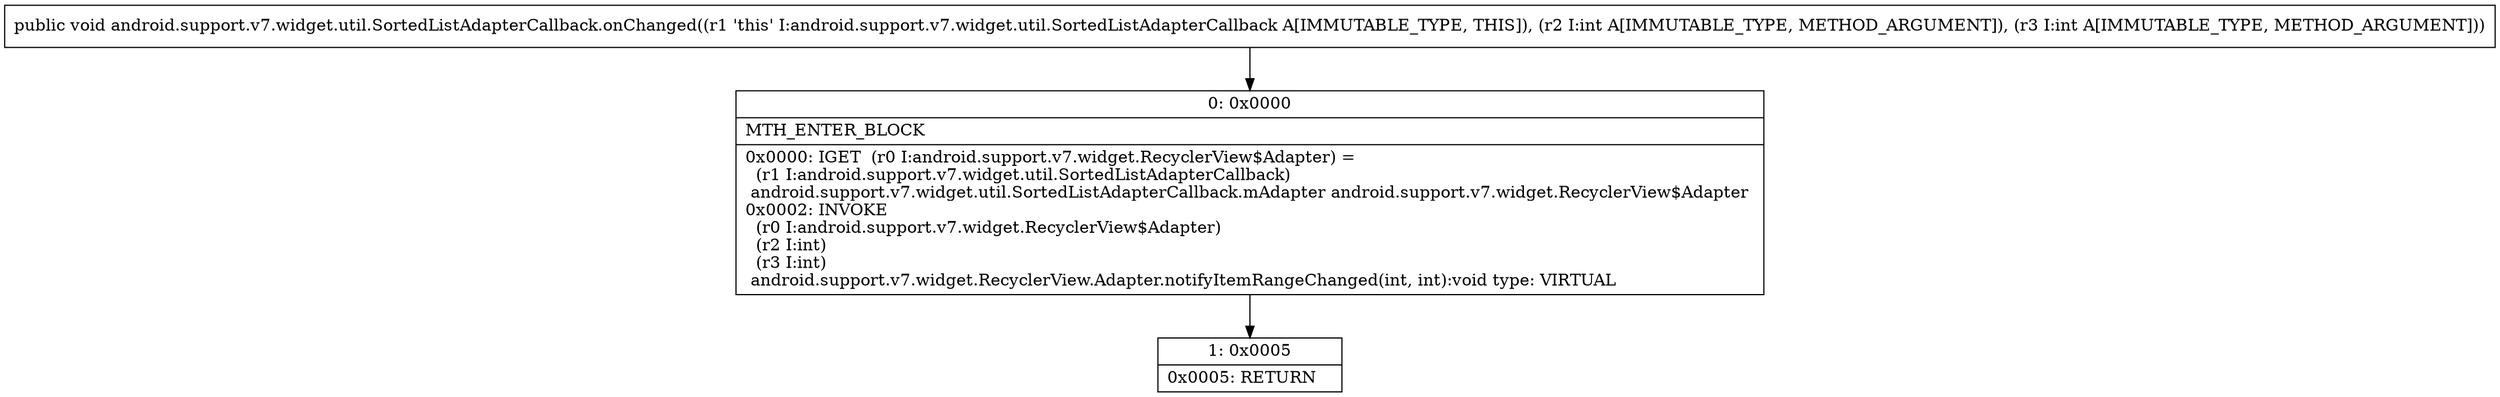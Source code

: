 digraph "CFG forandroid.support.v7.widget.util.SortedListAdapterCallback.onChanged(II)V" {
Node_0 [shape=record,label="{0\:\ 0x0000|MTH_ENTER_BLOCK\l|0x0000: IGET  (r0 I:android.support.v7.widget.RecyclerView$Adapter) = \l  (r1 I:android.support.v7.widget.util.SortedListAdapterCallback)\l android.support.v7.widget.util.SortedListAdapterCallback.mAdapter android.support.v7.widget.RecyclerView$Adapter \l0x0002: INVOKE  \l  (r0 I:android.support.v7.widget.RecyclerView$Adapter)\l  (r2 I:int)\l  (r3 I:int)\l android.support.v7.widget.RecyclerView.Adapter.notifyItemRangeChanged(int, int):void type: VIRTUAL \l}"];
Node_1 [shape=record,label="{1\:\ 0x0005|0x0005: RETURN   \l}"];
MethodNode[shape=record,label="{public void android.support.v7.widget.util.SortedListAdapterCallback.onChanged((r1 'this' I:android.support.v7.widget.util.SortedListAdapterCallback A[IMMUTABLE_TYPE, THIS]), (r2 I:int A[IMMUTABLE_TYPE, METHOD_ARGUMENT]), (r3 I:int A[IMMUTABLE_TYPE, METHOD_ARGUMENT])) }"];
MethodNode -> Node_0;
Node_0 -> Node_1;
}

